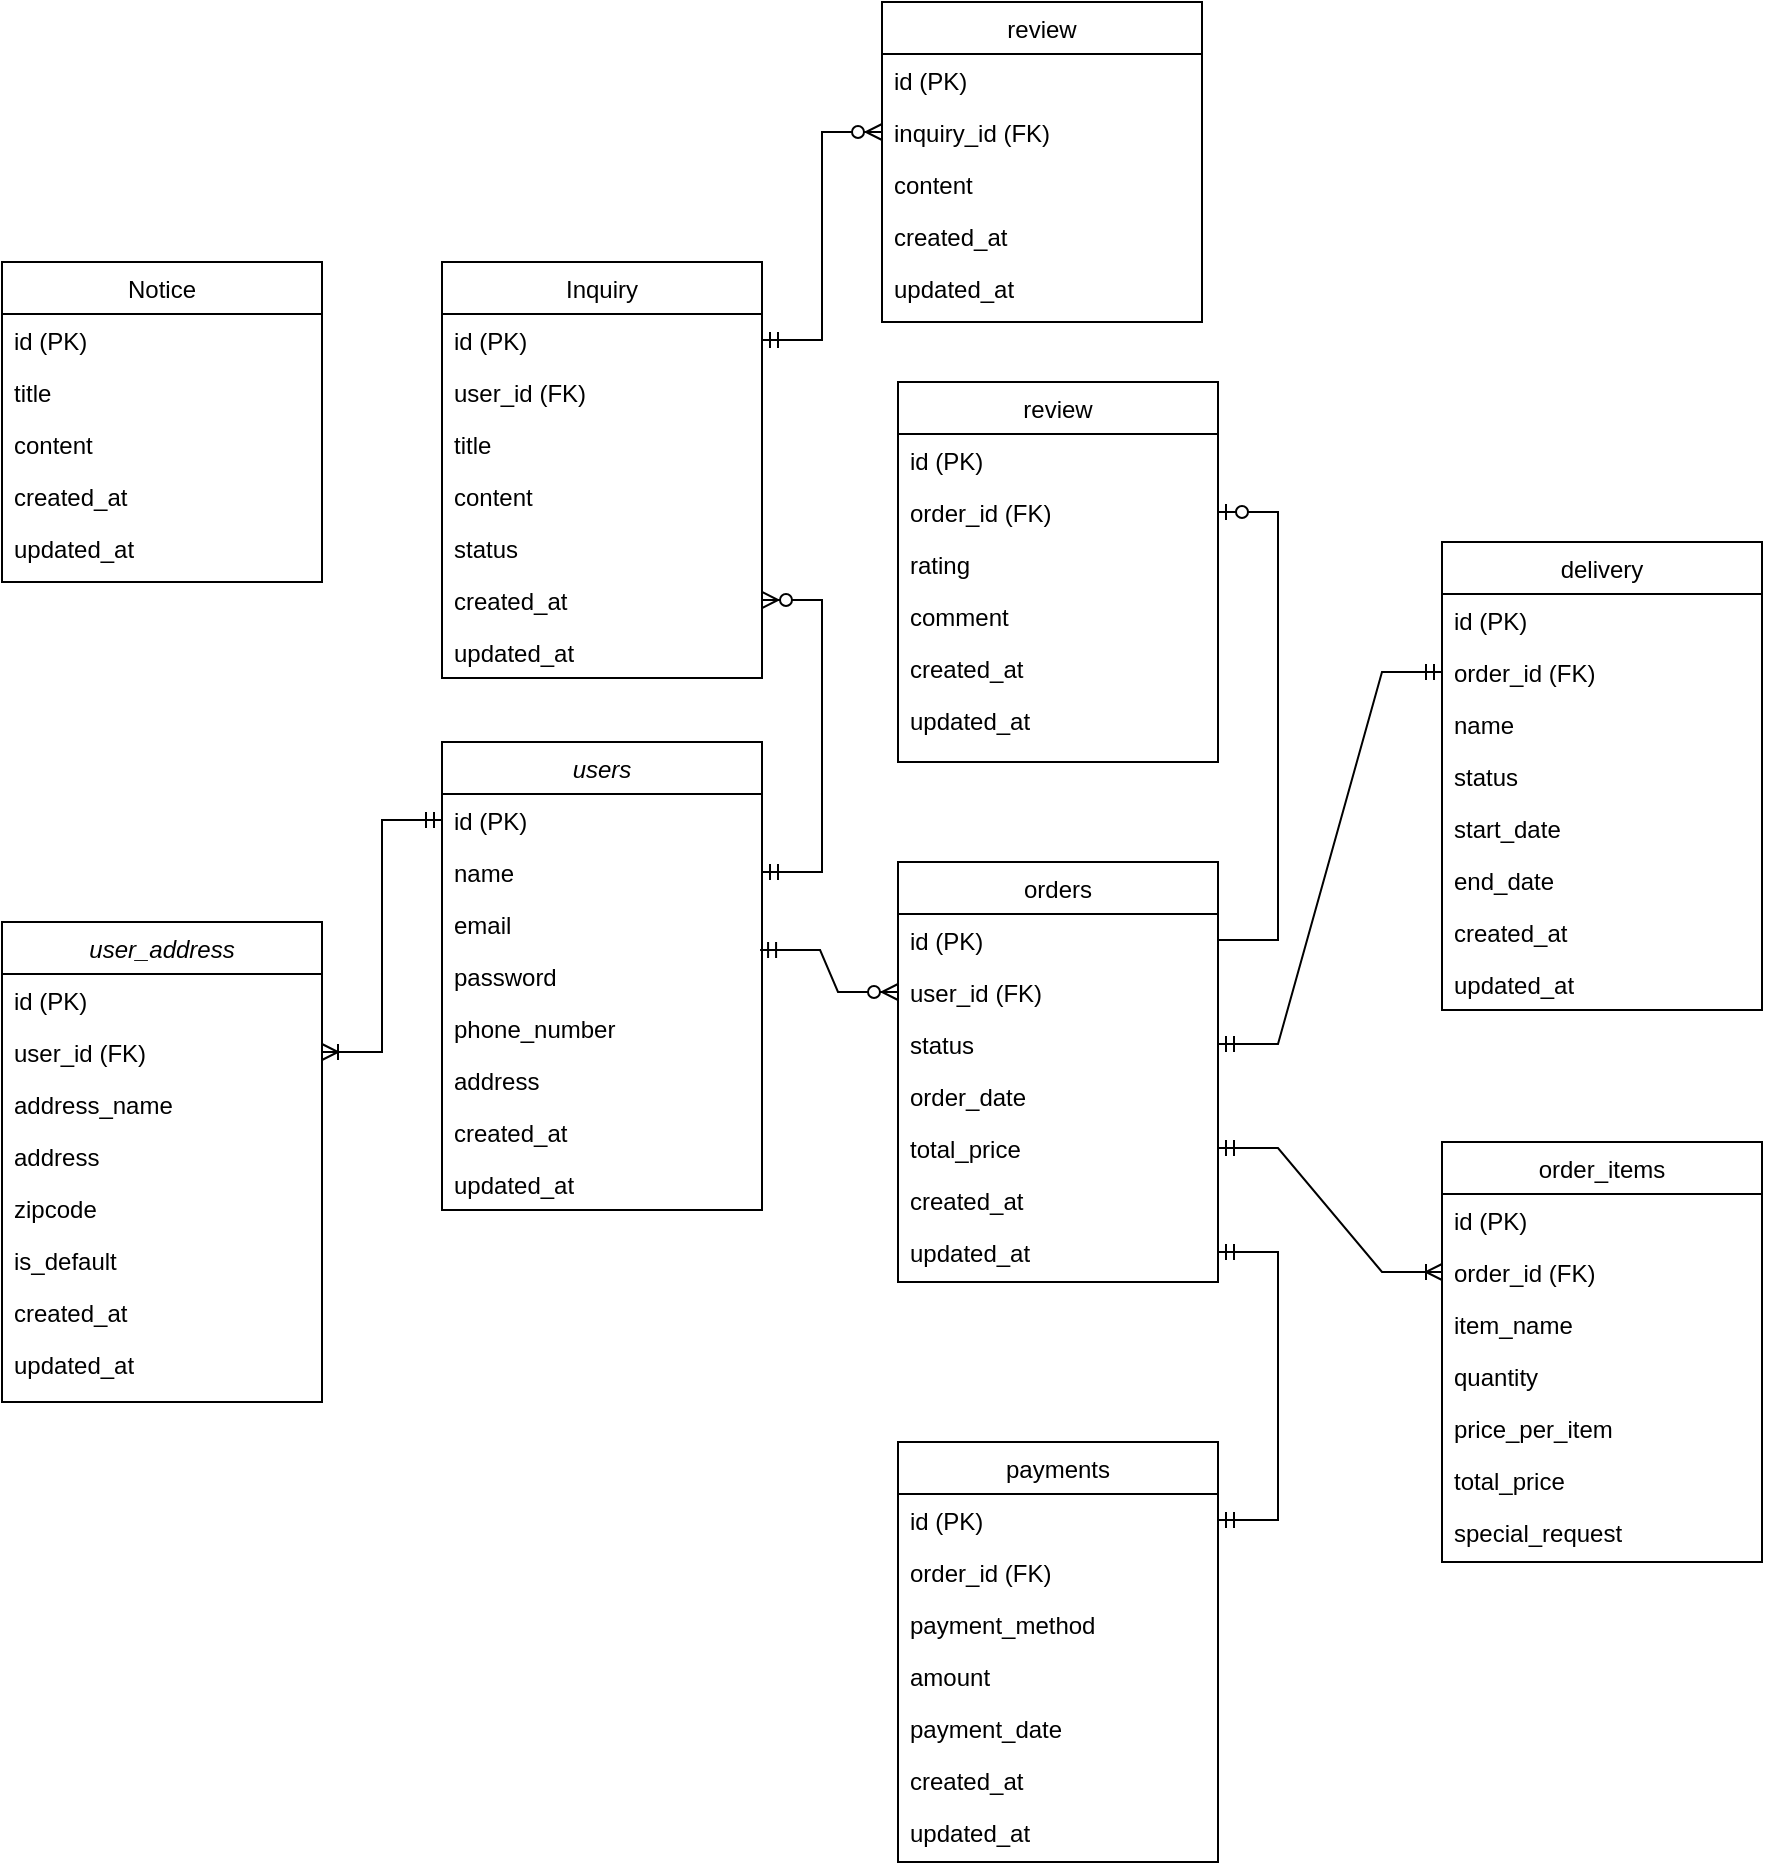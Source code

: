 <mxfile version="26.0.16">
  <diagram id="C5RBs43oDa-KdzZeNtuy" name="Page-1">
    <mxGraphModel dx="958" dy="1780" grid="1" gridSize="10" guides="1" tooltips="1" connect="1" arrows="1" fold="1" page="1" pageScale="1" pageWidth="827" pageHeight="1169" math="0" shadow="0">
      <root>
        <mxCell id="WIyWlLk6GJQsqaUBKTNV-0" />
        <mxCell id="WIyWlLk6GJQsqaUBKTNV-1" parent="WIyWlLk6GJQsqaUBKTNV-0" />
        <mxCell id="zkfFHV4jXpPFQw0GAbJ--0" value="users" style="swimlane;fontStyle=2;align=center;verticalAlign=top;childLayout=stackLayout;horizontal=1;startSize=26;horizontalStack=0;resizeParent=1;resizeLast=0;collapsible=1;marginBottom=0;rounded=0;shadow=0;strokeWidth=1;" parent="WIyWlLk6GJQsqaUBKTNV-1" vertex="1">
          <mxGeometry x="280" y="80" width="160" height="234" as="geometry">
            <mxRectangle x="230" y="140" width="160" height="26" as="alternateBounds" />
          </mxGeometry>
        </mxCell>
        <mxCell id="zkfFHV4jXpPFQw0GAbJ--1" value="id (PK)" style="text;align=left;verticalAlign=top;spacingLeft=4;spacingRight=4;overflow=hidden;rotatable=0;points=[[0,0.5],[1,0.5]];portConstraint=eastwest;" parent="zkfFHV4jXpPFQw0GAbJ--0" vertex="1">
          <mxGeometry y="26" width="160" height="26" as="geometry" />
        </mxCell>
        <mxCell id="wxIWqdq2bsMUi7fHABK6-1" value="name" style="text;align=left;verticalAlign=top;spacingLeft=4;spacingRight=4;overflow=hidden;rotatable=0;points=[[0,0.5],[1,0.5]];portConstraint=eastwest;rounded=0;shadow=0;html=0;" parent="zkfFHV4jXpPFQw0GAbJ--0" vertex="1">
          <mxGeometry y="52" width="160" height="26" as="geometry" />
        </mxCell>
        <mxCell id="zkfFHV4jXpPFQw0GAbJ--2" value="email" style="text;align=left;verticalAlign=top;spacingLeft=4;spacingRight=4;overflow=hidden;rotatable=0;points=[[0,0.5],[1,0.5]];portConstraint=eastwest;rounded=0;shadow=0;html=0;" parent="zkfFHV4jXpPFQw0GAbJ--0" vertex="1">
          <mxGeometry y="78" width="160" height="26" as="geometry" />
        </mxCell>
        <mxCell id="zkfFHV4jXpPFQw0GAbJ--3" value="password" style="text;align=left;verticalAlign=top;spacingLeft=4;spacingRight=4;overflow=hidden;rotatable=0;points=[[0,0.5],[1,0.5]];portConstraint=eastwest;rounded=0;shadow=0;html=0;" parent="zkfFHV4jXpPFQw0GAbJ--0" vertex="1">
          <mxGeometry y="104" width="160" height="26" as="geometry" />
        </mxCell>
        <mxCell id="wxIWqdq2bsMUi7fHABK6-22" value="phone_number" style="text;align=left;verticalAlign=top;spacingLeft=4;spacingRight=4;overflow=hidden;rotatable=0;points=[[0,0.5],[1,0.5]];portConstraint=eastwest;rounded=0;shadow=0;html=0;" parent="zkfFHV4jXpPFQw0GAbJ--0" vertex="1">
          <mxGeometry y="130" width="160" height="26" as="geometry" />
        </mxCell>
        <mxCell id="wxIWqdq2bsMUi7fHABK6-23" value="address" style="text;align=left;verticalAlign=top;spacingLeft=4;spacingRight=4;overflow=hidden;rotatable=0;points=[[0,0.5],[1,0.5]];portConstraint=eastwest;rounded=0;shadow=0;html=0;" parent="zkfFHV4jXpPFQw0GAbJ--0" vertex="1">
          <mxGeometry y="156" width="160" height="26" as="geometry" />
        </mxCell>
        <mxCell id="wxIWqdq2bsMUi7fHABK6-24" value="created_at" style="text;align=left;verticalAlign=top;spacingLeft=4;spacingRight=4;overflow=hidden;rotatable=0;points=[[0,0.5],[1,0.5]];portConstraint=eastwest;rounded=0;shadow=0;html=0;" parent="zkfFHV4jXpPFQw0GAbJ--0" vertex="1">
          <mxGeometry y="182" width="160" height="26" as="geometry" />
        </mxCell>
        <mxCell id="wxIWqdq2bsMUi7fHABK6-25" value="updated_at" style="text;align=left;verticalAlign=top;spacingLeft=4;spacingRight=4;overflow=hidden;rotatable=0;points=[[0,0.5],[1,0.5]];portConstraint=eastwest;rounded=0;shadow=0;html=0;" parent="zkfFHV4jXpPFQw0GAbJ--0" vertex="1">
          <mxGeometry y="208" width="160" height="26" as="geometry" />
        </mxCell>
        <mxCell id="zkfFHV4jXpPFQw0GAbJ--17" value="orders" style="swimlane;fontStyle=0;align=center;verticalAlign=top;childLayout=stackLayout;horizontal=1;startSize=26;horizontalStack=0;resizeParent=1;resizeLast=0;collapsible=1;marginBottom=0;rounded=0;shadow=0;strokeWidth=1;" parent="WIyWlLk6GJQsqaUBKTNV-1" vertex="1">
          <mxGeometry x="508" y="140" width="160" height="210" as="geometry">
            <mxRectangle x="550" y="140" width="160" height="26" as="alternateBounds" />
          </mxGeometry>
        </mxCell>
        <mxCell id="zkfFHV4jXpPFQw0GAbJ--18" value="id (PK)" style="text;align=left;verticalAlign=top;spacingLeft=4;spacingRight=4;overflow=hidden;rotatable=0;points=[[0,0.5],[1,0.5]];portConstraint=eastwest;" parent="zkfFHV4jXpPFQw0GAbJ--17" vertex="1">
          <mxGeometry y="26" width="160" height="26" as="geometry" />
        </mxCell>
        <mxCell id="zkfFHV4jXpPFQw0GAbJ--19" value="user_id (FK)" style="text;align=left;verticalAlign=top;spacingLeft=4;spacingRight=4;overflow=hidden;rotatable=0;points=[[0,0.5],[1,0.5]];portConstraint=eastwest;rounded=0;shadow=0;html=0;" parent="zkfFHV4jXpPFQw0GAbJ--17" vertex="1">
          <mxGeometry y="52" width="160" height="26" as="geometry" />
        </mxCell>
        <mxCell id="zkfFHV4jXpPFQw0GAbJ--20" value="status" style="text;align=left;verticalAlign=top;spacingLeft=4;spacingRight=4;overflow=hidden;rotatable=0;points=[[0,0.5],[1,0.5]];portConstraint=eastwest;rounded=0;shadow=0;html=0;" parent="zkfFHV4jXpPFQw0GAbJ--17" vertex="1">
          <mxGeometry y="78" width="160" height="26" as="geometry" />
        </mxCell>
        <mxCell id="zkfFHV4jXpPFQw0GAbJ--21" value="order_date" style="text;align=left;verticalAlign=top;spacingLeft=4;spacingRight=4;overflow=hidden;rotatable=0;points=[[0,0.5],[1,0.5]];portConstraint=eastwest;rounded=0;shadow=0;html=0;" parent="zkfFHV4jXpPFQw0GAbJ--17" vertex="1">
          <mxGeometry y="104" width="160" height="26" as="geometry" />
        </mxCell>
        <mxCell id="zkfFHV4jXpPFQw0GAbJ--22" value="total_price" style="text;align=left;verticalAlign=top;spacingLeft=4;spacingRight=4;overflow=hidden;rotatable=0;points=[[0,0.5],[1,0.5]];portConstraint=eastwest;rounded=0;shadow=0;html=0;" parent="zkfFHV4jXpPFQw0GAbJ--17" vertex="1">
          <mxGeometry y="130" width="160" height="26" as="geometry" />
        </mxCell>
        <mxCell id="wxIWqdq2bsMUi7fHABK6-19" value="created_at" style="text;align=left;verticalAlign=top;spacingLeft=4;spacingRight=4;overflow=hidden;rotatable=0;points=[[0,0.5],[1,0.5]];portConstraint=eastwest;rounded=0;shadow=0;html=0;" parent="zkfFHV4jXpPFQw0GAbJ--17" vertex="1">
          <mxGeometry y="156" width="160" height="26" as="geometry" />
        </mxCell>
        <mxCell id="wxIWqdq2bsMUi7fHABK6-21" value="updated_at" style="text;align=left;verticalAlign=top;spacingLeft=4;spacingRight=4;overflow=hidden;rotatable=0;points=[[0,0.5],[1,0.5]];portConstraint=eastwest;rounded=0;shadow=0;html=0;" parent="zkfFHV4jXpPFQw0GAbJ--17" vertex="1">
          <mxGeometry y="182" width="160" height="26" as="geometry" />
        </mxCell>
        <mxCell id="wxIWqdq2bsMUi7fHABK6-4" value="" style="edgeStyle=entityRelationEdgeStyle;fontSize=12;html=1;endArrow=ERzeroToMany;startArrow=ERmandOne;rounded=0;entryX=0;entryY=0.5;entryDx=0;entryDy=0;exitX=0.994;exitY=0;exitDx=0;exitDy=0;exitPerimeter=0;" parent="WIyWlLk6GJQsqaUBKTNV-1" source="zkfFHV4jXpPFQw0GAbJ--3" target="zkfFHV4jXpPFQw0GAbJ--19" edge="1">
          <mxGeometry width="100" height="100" relative="1" as="geometry">
            <mxPoint x="390" y="248.99" as="sourcePoint" />
            <mxPoint x="507.04" y="190.002" as="targetPoint" />
          </mxGeometry>
        </mxCell>
        <mxCell id="wxIWqdq2bsMUi7fHABK6-5" value="order_items" style="swimlane;fontStyle=0;align=center;verticalAlign=top;childLayout=stackLayout;horizontal=1;startSize=26;horizontalStack=0;resizeParent=1;resizeLast=0;collapsible=1;marginBottom=0;rounded=0;shadow=0;strokeWidth=1;" parent="WIyWlLk6GJQsqaUBKTNV-1" vertex="1">
          <mxGeometry x="780" y="280" width="160" height="210" as="geometry">
            <mxRectangle x="550" y="140" width="160" height="26" as="alternateBounds" />
          </mxGeometry>
        </mxCell>
        <mxCell id="wxIWqdq2bsMUi7fHABK6-6" value="id (PK)" style="text;align=left;verticalAlign=top;spacingLeft=4;spacingRight=4;overflow=hidden;rotatable=0;points=[[0,0.5],[1,0.5]];portConstraint=eastwest;" parent="wxIWqdq2bsMUi7fHABK6-5" vertex="1">
          <mxGeometry y="26" width="160" height="26" as="geometry" />
        </mxCell>
        <mxCell id="wxIWqdq2bsMUi7fHABK6-7" value="order_id (FK)" style="text;align=left;verticalAlign=top;spacingLeft=4;spacingRight=4;overflow=hidden;rotatable=0;points=[[0,0.5],[1,0.5]];portConstraint=eastwest;rounded=0;shadow=0;html=0;" parent="wxIWqdq2bsMUi7fHABK6-5" vertex="1">
          <mxGeometry y="52" width="160" height="26" as="geometry" />
        </mxCell>
        <mxCell id="wxIWqdq2bsMUi7fHABK6-8" value="item_name" style="text;align=left;verticalAlign=top;spacingLeft=4;spacingRight=4;overflow=hidden;rotatable=0;points=[[0,0.5],[1,0.5]];portConstraint=eastwest;rounded=0;shadow=0;html=0;" parent="wxIWqdq2bsMUi7fHABK6-5" vertex="1">
          <mxGeometry y="78" width="160" height="26" as="geometry" />
        </mxCell>
        <mxCell id="wxIWqdq2bsMUi7fHABK6-9" value="quantity" style="text;align=left;verticalAlign=top;spacingLeft=4;spacingRight=4;overflow=hidden;rotatable=0;points=[[0,0.5],[1,0.5]];portConstraint=eastwest;rounded=0;shadow=0;html=0;" parent="wxIWqdq2bsMUi7fHABK6-5" vertex="1">
          <mxGeometry y="104" width="160" height="26" as="geometry" />
        </mxCell>
        <mxCell id="wxIWqdq2bsMUi7fHABK6-10" value="price_per_item" style="text;align=left;verticalAlign=top;spacingLeft=4;spacingRight=4;overflow=hidden;rotatable=0;points=[[0,0.5],[1,0.5]];portConstraint=eastwest;rounded=0;shadow=0;html=0;" parent="wxIWqdq2bsMUi7fHABK6-5" vertex="1">
          <mxGeometry y="130" width="160" height="26" as="geometry" />
        </mxCell>
        <mxCell id="wxIWqdq2bsMUi7fHABK6-26" value="total_price" style="text;align=left;verticalAlign=top;spacingLeft=4;spacingRight=4;overflow=hidden;rotatable=0;points=[[0,0.5],[1,0.5]];portConstraint=eastwest;rounded=0;shadow=0;html=0;" parent="wxIWqdq2bsMUi7fHABK6-5" vertex="1">
          <mxGeometry y="156" width="160" height="26" as="geometry" />
        </mxCell>
        <mxCell id="wxIWqdq2bsMUi7fHABK6-27" value="special_request" style="text;align=left;verticalAlign=top;spacingLeft=4;spacingRight=4;overflow=hidden;rotatable=0;points=[[0,0.5],[1,0.5]];portConstraint=eastwest;rounded=0;shadow=0;html=0;" parent="wxIWqdq2bsMUi7fHABK6-5" vertex="1">
          <mxGeometry y="182" width="160" height="26" as="geometry" />
        </mxCell>
        <mxCell id="wxIWqdq2bsMUi7fHABK6-11" value="payments" style="swimlane;fontStyle=0;align=center;verticalAlign=top;childLayout=stackLayout;horizontal=1;startSize=26;horizontalStack=0;resizeParent=1;resizeLast=0;collapsible=1;marginBottom=0;rounded=0;shadow=0;strokeWidth=1;" parent="WIyWlLk6GJQsqaUBKTNV-1" vertex="1">
          <mxGeometry x="508" y="430" width="160" height="210" as="geometry">
            <mxRectangle x="550" y="140" width="160" height="26" as="alternateBounds" />
          </mxGeometry>
        </mxCell>
        <mxCell id="wxIWqdq2bsMUi7fHABK6-12" value="id (PK)" style="text;align=left;verticalAlign=top;spacingLeft=4;spacingRight=4;overflow=hidden;rotatable=0;points=[[0,0.5],[1,0.5]];portConstraint=eastwest;" parent="wxIWqdq2bsMUi7fHABK6-11" vertex="1">
          <mxGeometry y="26" width="160" height="26" as="geometry" />
        </mxCell>
        <mxCell id="wxIWqdq2bsMUi7fHABK6-13" value="order_id (FK)" style="text;align=left;verticalAlign=top;spacingLeft=4;spacingRight=4;overflow=hidden;rotatable=0;points=[[0,0.5],[1,0.5]];portConstraint=eastwest;rounded=0;shadow=0;html=0;" parent="wxIWqdq2bsMUi7fHABK6-11" vertex="1">
          <mxGeometry y="52" width="160" height="26" as="geometry" />
        </mxCell>
        <mxCell id="wxIWqdq2bsMUi7fHABK6-14" value="payment_method" style="text;align=left;verticalAlign=top;spacingLeft=4;spacingRight=4;overflow=hidden;rotatable=0;points=[[0,0.5],[1,0.5]];portConstraint=eastwest;rounded=0;shadow=0;html=0;" parent="wxIWqdq2bsMUi7fHABK6-11" vertex="1">
          <mxGeometry y="78" width="160" height="26" as="geometry" />
        </mxCell>
        <mxCell id="wxIWqdq2bsMUi7fHABK6-15" value="amount" style="text;align=left;verticalAlign=top;spacingLeft=4;spacingRight=4;overflow=hidden;rotatable=0;points=[[0,0.5],[1,0.5]];portConstraint=eastwest;rounded=0;shadow=0;html=0;" parent="wxIWqdq2bsMUi7fHABK6-11" vertex="1">
          <mxGeometry y="104" width="160" height="26" as="geometry" />
        </mxCell>
        <mxCell id="wxIWqdq2bsMUi7fHABK6-17" value="payment_date" style="text;align=left;verticalAlign=top;spacingLeft=4;spacingRight=4;overflow=hidden;rotatable=0;points=[[0,0.5],[1,0.5]];portConstraint=eastwest;rounded=0;shadow=0;html=0;" parent="wxIWqdq2bsMUi7fHABK6-11" vertex="1">
          <mxGeometry y="130" width="160" height="26" as="geometry" />
        </mxCell>
        <mxCell id="Pq4nzl9IkNUIzAuabDzh-26" value="created_at" style="text;align=left;verticalAlign=top;spacingLeft=4;spacingRight=4;overflow=hidden;rotatable=0;points=[[0,0.5],[1,0.5]];portConstraint=eastwest;rounded=0;shadow=0;html=0;" parent="wxIWqdq2bsMUi7fHABK6-11" vertex="1">
          <mxGeometry y="156" width="160" height="26" as="geometry" />
        </mxCell>
        <mxCell id="Pq4nzl9IkNUIzAuabDzh-27" value="updated_at" style="text;align=left;verticalAlign=top;spacingLeft=4;spacingRight=4;overflow=hidden;rotatable=0;points=[[0,0.5],[1,0.5]];portConstraint=eastwest;rounded=0;shadow=0;html=0;" parent="wxIWqdq2bsMUi7fHABK6-11" vertex="1">
          <mxGeometry y="182" width="160" height="26" as="geometry" />
        </mxCell>
        <mxCell id="wxIWqdq2bsMUi7fHABK6-31" value="user_address" style="swimlane;fontStyle=2;align=center;verticalAlign=top;childLayout=stackLayout;horizontal=1;startSize=26;horizontalStack=0;resizeParent=1;resizeLast=0;collapsible=1;marginBottom=0;rounded=0;shadow=0;strokeWidth=1;" parent="WIyWlLk6GJQsqaUBKTNV-1" vertex="1">
          <mxGeometry x="60" y="170" width="160" height="240" as="geometry">
            <mxRectangle x="230" y="140" width="160" height="26" as="alternateBounds" />
          </mxGeometry>
        </mxCell>
        <mxCell id="wxIWqdq2bsMUi7fHABK6-32" value="id (PK)" style="text;align=left;verticalAlign=top;spacingLeft=4;spacingRight=4;overflow=hidden;rotatable=0;points=[[0,0.5],[1,0.5]];portConstraint=eastwest;" parent="wxIWqdq2bsMUi7fHABK6-31" vertex="1">
          <mxGeometry y="26" width="160" height="26" as="geometry" />
        </mxCell>
        <mxCell id="wxIWqdq2bsMUi7fHABK6-33" value="user_id (FK)" style="text;align=left;verticalAlign=top;spacingLeft=4;spacingRight=4;overflow=hidden;rotatable=0;points=[[0,0.5],[1,0.5]];portConstraint=eastwest;rounded=0;shadow=0;html=0;" parent="wxIWqdq2bsMUi7fHABK6-31" vertex="1">
          <mxGeometry y="52" width="160" height="26" as="geometry" />
        </mxCell>
        <mxCell id="wxIWqdq2bsMUi7fHABK6-34" value="address_name" style="text;align=left;verticalAlign=top;spacingLeft=4;spacingRight=4;overflow=hidden;rotatable=0;points=[[0,0.5],[1,0.5]];portConstraint=eastwest;rounded=0;shadow=0;html=0;" parent="wxIWqdq2bsMUi7fHABK6-31" vertex="1">
          <mxGeometry y="78" width="160" height="26" as="geometry" />
        </mxCell>
        <mxCell id="wxIWqdq2bsMUi7fHABK6-35" value="address" style="text;align=left;verticalAlign=top;spacingLeft=4;spacingRight=4;overflow=hidden;rotatable=0;points=[[0,0.5],[1,0.5]];portConstraint=eastwest;rounded=0;shadow=0;html=0;" parent="wxIWqdq2bsMUi7fHABK6-31" vertex="1">
          <mxGeometry y="104" width="160" height="26" as="geometry" />
        </mxCell>
        <mxCell id="Pq4nzl9IkNUIzAuabDzh-20" value="zipcode" style="text;align=left;verticalAlign=top;spacingLeft=4;spacingRight=4;overflow=hidden;rotatable=0;points=[[0,0.5],[1,0.5]];portConstraint=eastwest;rounded=0;shadow=0;html=0;" parent="wxIWqdq2bsMUi7fHABK6-31" vertex="1">
          <mxGeometry y="130" width="160" height="26" as="geometry" />
        </mxCell>
        <mxCell id="Pq4nzl9IkNUIzAuabDzh-21" value="is_default" style="text;align=left;verticalAlign=top;spacingLeft=4;spacingRight=4;overflow=hidden;rotatable=0;points=[[0,0.5],[1,0.5]];portConstraint=eastwest;rounded=0;shadow=0;html=0;" parent="wxIWqdq2bsMUi7fHABK6-31" vertex="1">
          <mxGeometry y="156" width="160" height="26" as="geometry" />
        </mxCell>
        <mxCell id="Pq4nzl9IkNUIzAuabDzh-22" value="created_at" style="text;align=left;verticalAlign=top;spacingLeft=4;spacingRight=4;overflow=hidden;rotatable=0;points=[[0,0.5],[1,0.5]];portConstraint=eastwest;rounded=0;shadow=0;html=0;" parent="wxIWqdq2bsMUi7fHABK6-31" vertex="1">
          <mxGeometry y="182" width="160" height="26" as="geometry" />
        </mxCell>
        <mxCell id="Pq4nzl9IkNUIzAuabDzh-23" value="updated_at" style="text;align=left;verticalAlign=top;spacingLeft=4;spacingRight=4;overflow=hidden;rotatable=0;points=[[0,0.5],[1,0.5]];portConstraint=eastwest;rounded=0;shadow=0;html=0;" parent="wxIWqdq2bsMUi7fHABK6-31" vertex="1">
          <mxGeometry y="208" width="160" height="26" as="geometry" />
        </mxCell>
        <mxCell id="wxIWqdq2bsMUi7fHABK6-40" value="" style="edgeStyle=entityRelationEdgeStyle;fontSize=12;html=1;endArrow=ERoneToMany;startArrow=ERmandOne;rounded=0;entryX=1;entryY=0.5;entryDx=0;entryDy=0;exitX=0;exitY=0.5;exitDx=0;exitDy=0;" parent="WIyWlLk6GJQsqaUBKTNV-1" source="zkfFHV4jXpPFQw0GAbJ--1" target="wxIWqdq2bsMUi7fHABK6-33" edge="1">
          <mxGeometry width="100" height="100" relative="1" as="geometry">
            <mxPoint x="100" y="400" as="sourcePoint" />
            <mxPoint x="200" y="300" as="targetPoint" />
          </mxGeometry>
        </mxCell>
        <mxCell id="Pq4nzl9IkNUIzAuabDzh-2" value="" style="edgeStyle=entityRelationEdgeStyle;fontSize=12;html=1;endArrow=ERoneToMany;startArrow=ERmandOne;rounded=0;exitX=1;exitY=0.5;exitDx=0;exitDy=0;entryX=0;entryY=0.5;entryDx=0;entryDy=0;" parent="WIyWlLk6GJQsqaUBKTNV-1" source="zkfFHV4jXpPFQw0GAbJ--22" target="wxIWqdq2bsMUi7fHABK6-7" edge="1">
          <mxGeometry width="100" height="100" relative="1" as="geometry">
            <mxPoint x="430" y="370" as="sourcePoint" />
            <mxPoint x="530" y="270" as="targetPoint" />
            <Array as="points">
              <mxPoint x="430" y="320" />
              <mxPoint x="510" y="380" />
            </Array>
          </mxGeometry>
        </mxCell>
        <mxCell id="Pq4nzl9IkNUIzAuabDzh-3" value="delivery" style="swimlane;fontStyle=0;align=center;verticalAlign=top;childLayout=stackLayout;horizontal=1;startSize=26;horizontalStack=0;resizeParent=1;resizeLast=0;collapsible=1;marginBottom=0;rounded=0;shadow=0;strokeWidth=1;" parent="WIyWlLk6GJQsqaUBKTNV-1" vertex="1">
          <mxGeometry x="780" y="-20" width="160" height="234" as="geometry">
            <mxRectangle x="550" y="140" width="160" height="26" as="alternateBounds" />
          </mxGeometry>
        </mxCell>
        <mxCell id="Pq4nzl9IkNUIzAuabDzh-4" value="id (PK)" style="text;align=left;verticalAlign=top;spacingLeft=4;spacingRight=4;overflow=hidden;rotatable=0;points=[[0,0.5],[1,0.5]];portConstraint=eastwest;" parent="Pq4nzl9IkNUIzAuabDzh-3" vertex="1">
          <mxGeometry y="26" width="160" height="26" as="geometry" />
        </mxCell>
        <mxCell id="Pq4nzl9IkNUIzAuabDzh-5" value="order_id (FK)" style="text;align=left;verticalAlign=top;spacingLeft=4;spacingRight=4;overflow=hidden;rotatable=0;points=[[0,0.5],[1,0.5]];portConstraint=eastwest;rounded=0;shadow=0;html=0;" parent="Pq4nzl9IkNUIzAuabDzh-3" vertex="1">
          <mxGeometry y="52" width="160" height="26" as="geometry" />
        </mxCell>
        <mxCell id="Pq4nzl9IkNUIzAuabDzh-6" value="name" style="text;align=left;verticalAlign=top;spacingLeft=4;spacingRight=4;overflow=hidden;rotatable=0;points=[[0,0.5],[1,0.5]];portConstraint=eastwest;rounded=0;shadow=0;html=0;" parent="Pq4nzl9IkNUIzAuabDzh-3" vertex="1">
          <mxGeometry y="78" width="160" height="26" as="geometry" />
        </mxCell>
        <mxCell id="Pq4nzl9IkNUIzAuabDzh-28" value="status" style="text;align=left;verticalAlign=top;spacingLeft=4;spacingRight=4;overflow=hidden;rotatable=0;points=[[0,0.5],[1,0.5]];portConstraint=eastwest;rounded=0;shadow=0;html=0;" parent="Pq4nzl9IkNUIzAuabDzh-3" vertex="1">
          <mxGeometry y="104" width="160" height="26" as="geometry" />
        </mxCell>
        <mxCell id="Pq4nzl9IkNUIzAuabDzh-29" value="start_date" style="text;align=left;verticalAlign=top;spacingLeft=4;spacingRight=4;overflow=hidden;rotatable=0;points=[[0,0.5],[1,0.5]];portConstraint=eastwest;rounded=0;shadow=0;html=0;" parent="Pq4nzl9IkNUIzAuabDzh-3" vertex="1">
          <mxGeometry y="130" width="160" height="26" as="geometry" />
        </mxCell>
        <mxCell id="Pq4nzl9IkNUIzAuabDzh-30" value="end_date" style="text;align=left;verticalAlign=top;spacingLeft=4;spacingRight=4;overflow=hidden;rotatable=0;points=[[0,0.5],[1,0.5]];portConstraint=eastwest;rounded=0;shadow=0;html=0;" parent="Pq4nzl9IkNUIzAuabDzh-3" vertex="1">
          <mxGeometry y="156" width="160" height="26" as="geometry" />
        </mxCell>
        <mxCell id="Pq4nzl9IkNUIzAuabDzh-10" value="created_at" style="text;align=left;verticalAlign=top;spacingLeft=4;spacingRight=4;overflow=hidden;rotatable=0;points=[[0,0.5],[1,0.5]];portConstraint=eastwest;rounded=0;shadow=0;html=0;" parent="Pq4nzl9IkNUIzAuabDzh-3" vertex="1">
          <mxGeometry y="182" width="160" height="26" as="geometry" />
        </mxCell>
        <mxCell id="Pq4nzl9IkNUIzAuabDzh-11" value="updated_at" style="text;align=left;verticalAlign=top;spacingLeft=4;spacingRight=4;overflow=hidden;rotatable=0;points=[[0,0.5],[1,0.5]];portConstraint=eastwest;rounded=0;shadow=0;html=0;" parent="Pq4nzl9IkNUIzAuabDzh-3" vertex="1">
          <mxGeometry y="208" width="160" height="26" as="geometry" />
        </mxCell>
        <mxCell id="Pq4nzl9IkNUIzAuabDzh-25" value="" style="edgeStyle=entityRelationEdgeStyle;fontSize=12;html=1;endArrow=ERmandOne;startArrow=ERmandOne;rounded=0;entryX=1;entryY=0.5;entryDx=0;entryDy=0;exitX=1;exitY=0.5;exitDx=0;exitDy=0;" parent="WIyWlLk6GJQsqaUBKTNV-1" source="wxIWqdq2bsMUi7fHABK6-12" target="wxIWqdq2bsMUi7fHABK6-21" edge="1">
          <mxGeometry width="100" height="100" relative="1" as="geometry">
            <mxPoint x="420" y="370" as="sourcePoint" />
            <mxPoint x="520" y="270" as="targetPoint" />
            <Array as="points">
              <mxPoint x="430" y="380" />
              <mxPoint x="630" y="390" />
            </Array>
          </mxGeometry>
        </mxCell>
        <mxCell id="Pq4nzl9IkNUIzAuabDzh-31" value="" style="edgeStyle=entityRelationEdgeStyle;fontSize=12;html=1;endArrow=ERmandOne;startArrow=ERmandOne;rounded=0;entryX=1;entryY=0.5;entryDx=0;entryDy=0;exitX=0;exitY=0.5;exitDx=0;exitDy=0;" parent="WIyWlLk6GJQsqaUBKTNV-1" source="Pq4nzl9IkNUIzAuabDzh-5" target="zkfFHV4jXpPFQw0GAbJ--20" edge="1">
          <mxGeometry width="100" height="100" relative="1" as="geometry">
            <mxPoint x="678" y="479" as="sourcePoint" />
            <mxPoint x="678" y="325" as="targetPoint" />
            <Array as="points">
              <mxPoint x="440" y="390" />
              <mxPoint x="640" y="400" />
            </Array>
          </mxGeometry>
        </mxCell>
        <mxCell id="ihcBXNgbQz4c2RnjwLAN-0" value="review" style="swimlane;fontStyle=0;align=center;verticalAlign=top;childLayout=stackLayout;horizontal=1;startSize=26;horizontalStack=0;resizeParent=1;resizeLast=0;collapsible=1;marginBottom=0;rounded=0;shadow=0;strokeWidth=1;" vertex="1" parent="WIyWlLk6GJQsqaUBKTNV-1">
          <mxGeometry x="508" y="-100" width="160" height="190" as="geometry">
            <mxRectangle x="550" y="140" width="160" height="26" as="alternateBounds" />
          </mxGeometry>
        </mxCell>
        <mxCell id="ihcBXNgbQz4c2RnjwLAN-1" value="id (PK)" style="text;align=left;verticalAlign=top;spacingLeft=4;spacingRight=4;overflow=hidden;rotatable=0;points=[[0,0.5],[1,0.5]];portConstraint=eastwest;" vertex="1" parent="ihcBXNgbQz4c2RnjwLAN-0">
          <mxGeometry y="26" width="160" height="26" as="geometry" />
        </mxCell>
        <mxCell id="ihcBXNgbQz4c2RnjwLAN-2" value="order_id (FK)" style="text;align=left;verticalAlign=top;spacingLeft=4;spacingRight=4;overflow=hidden;rotatable=0;points=[[0,0.5],[1,0.5]];portConstraint=eastwest;rounded=0;shadow=0;html=0;" vertex="1" parent="ihcBXNgbQz4c2RnjwLAN-0">
          <mxGeometry y="52" width="160" height="26" as="geometry" />
        </mxCell>
        <mxCell id="ihcBXNgbQz4c2RnjwLAN-3" value="rating" style="text;align=left;verticalAlign=top;spacingLeft=4;spacingRight=4;overflow=hidden;rotatable=0;points=[[0,0.5],[1,0.5]];portConstraint=eastwest;rounded=0;shadow=0;html=0;" vertex="1" parent="ihcBXNgbQz4c2RnjwLAN-0">
          <mxGeometry y="78" width="160" height="26" as="geometry" />
        </mxCell>
        <mxCell id="ihcBXNgbQz4c2RnjwLAN-4" value="comment" style="text;align=left;verticalAlign=top;spacingLeft=4;spacingRight=4;overflow=hidden;rotatable=0;points=[[0,0.5],[1,0.5]];portConstraint=eastwest;rounded=0;shadow=0;html=0;" vertex="1" parent="ihcBXNgbQz4c2RnjwLAN-0">
          <mxGeometry y="104" width="160" height="26" as="geometry" />
        </mxCell>
        <mxCell id="ihcBXNgbQz4c2RnjwLAN-6" value="created_at" style="text;align=left;verticalAlign=top;spacingLeft=4;spacingRight=4;overflow=hidden;rotatable=0;points=[[0,0.5],[1,0.5]];portConstraint=eastwest;rounded=0;shadow=0;html=0;" vertex="1" parent="ihcBXNgbQz4c2RnjwLAN-0">
          <mxGeometry y="130" width="160" height="26" as="geometry" />
        </mxCell>
        <mxCell id="ihcBXNgbQz4c2RnjwLAN-7" value="updated_at" style="text;align=left;verticalAlign=top;spacingLeft=4;spacingRight=4;overflow=hidden;rotatable=0;points=[[0,0.5],[1,0.5]];portConstraint=eastwest;rounded=0;shadow=0;html=0;" vertex="1" parent="ihcBXNgbQz4c2RnjwLAN-0">
          <mxGeometry y="156" width="160" height="26" as="geometry" />
        </mxCell>
        <mxCell id="ihcBXNgbQz4c2RnjwLAN-8" value="" style="edgeStyle=entityRelationEdgeStyle;fontSize=12;html=1;endArrow=ERzeroToOne;endFill=1;rounded=0;exitX=1;exitY=0.5;exitDx=0;exitDy=0;" edge="1" parent="WIyWlLk6GJQsqaUBKTNV-1" source="zkfFHV4jXpPFQw0GAbJ--18" target="ihcBXNgbQz4c2RnjwLAN-2">
          <mxGeometry width="100" height="100" relative="1" as="geometry">
            <mxPoint x="440" y="140" as="sourcePoint" />
            <mxPoint x="540" y="40" as="targetPoint" />
            <Array as="points">
              <mxPoint x="430" y="30" />
              <mxPoint x="450" y="-100" />
            </Array>
          </mxGeometry>
        </mxCell>
        <mxCell id="ihcBXNgbQz4c2RnjwLAN-9" value="Inquiry" style="swimlane;fontStyle=0;align=center;verticalAlign=top;childLayout=stackLayout;horizontal=1;startSize=26;horizontalStack=0;resizeParent=1;resizeLast=0;collapsible=1;marginBottom=0;rounded=0;shadow=0;strokeWidth=1;" vertex="1" parent="WIyWlLk6GJQsqaUBKTNV-1">
          <mxGeometry x="280" y="-160" width="160" height="208" as="geometry">
            <mxRectangle x="550" y="140" width="160" height="26" as="alternateBounds" />
          </mxGeometry>
        </mxCell>
        <mxCell id="ihcBXNgbQz4c2RnjwLAN-10" value="id (PK)" style="text;align=left;verticalAlign=top;spacingLeft=4;spacingRight=4;overflow=hidden;rotatable=0;points=[[0,0.5],[1,0.5]];portConstraint=eastwest;" vertex="1" parent="ihcBXNgbQz4c2RnjwLAN-9">
          <mxGeometry y="26" width="160" height="26" as="geometry" />
        </mxCell>
        <mxCell id="ihcBXNgbQz4c2RnjwLAN-11" value="user_id (FK)" style="text;align=left;verticalAlign=top;spacingLeft=4;spacingRight=4;overflow=hidden;rotatable=0;points=[[0,0.5],[1,0.5]];portConstraint=eastwest;rounded=0;shadow=0;html=0;" vertex="1" parent="ihcBXNgbQz4c2RnjwLAN-9">
          <mxGeometry y="52" width="160" height="26" as="geometry" />
        </mxCell>
        <mxCell id="ihcBXNgbQz4c2RnjwLAN-12" value="title" style="text;align=left;verticalAlign=top;spacingLeft=4;spacingRight=4;overflow=hidden;rotatable=0;points=[[0,0.5],[1,0.5]];portConstraint=eastwest;rounded=0;shadow=0;html=0;" vertex="1" parent="ihcBXNgbQz4c2RnjwLAN-9">
          <mxGeometry y="78" width="160" height="26" as="geometry" />
        </mxCell>
        <mxCell id="ihcBXNgbQz4c2RnjwLAN-13" value="content" style="text;align=left;verticalAlign=top;spacingLeft=4;spacingRight=4;overflow=hidden;rotatable=0;points=[[0,0.5],[1,0.5]];portConstraint=eastwest;rounded=0;shadow=0;html=0;" vertex="1" parent="ihcBXNgbQz4c2RnjwLAN-9">
          <mxGeometry y="104" width="160" height="26" as="geometry" />
        </mxCell>
        <mxCell id="ihcBXNgbQz4c2RnjwLAN-17" value="status" style="text;align=left;verticalAlign=top;spacingLeft=4;spacingRight=4;overflow=hidden;rotatable=0;points=[[0,0.5],[1,0.5]];portConstraint=eastwest;rounded=0;shadow=0;html=0;" vertex="1" parent="ihcBXNgbQz4c2RnjwLAN-9">
          <mxGeometry y="130" width="160" height="26" as="geometry" />
        </mxCell>
        <mxCell id="ihcBXNgbQz4c2RnjwLAN-14" value="created_at" style="text;align=left;verticalAlign=top;spacingLeft=4;spacingRight=4;overflow=hidden;rotatable=0;points=[[0,0.5],[1,0.5]];portConstraint=eastwest;rounded=0;shadow=0;html=0;" vertex="1" parent="ihcBXNgbQz4c2RnjwLAN-9">
          <mxGeometry y="156" width="160" height="26" as="geometry" />
        </mxCell>
        <mxCell id="ihcBXNgbQz4c2RnjwLAN-15" value="updated_at" style="text;align=left;verticalAlign=top;spacingLeft=4;spacingRight=4;overflow=hidden;rotatable=0;points=[[0,0.5],[1,0.5]];portConstraint=eastwest;rounded=0;shadow=0;html=0;" vertex="1" parent="ihcBXNgbQz4c2RnjwLAN-9">
          <mxGeometry y="182" width="160" height="26" as="geometry" />
        </mxCell>
        <mxCell id="ihcBXNgbQz4c2RnjwLAN-18" value="" style="edgeStyle=entityRelationEdgeStyle;fontSize=12;html=1;endArrow=ERzeroToMany;startArrow=ERmandOne;rounded=0;entryX=1;entryY=0.5;entryDx=0;entryDy=0;exitX=1;exitY=0.5;exitDx=0;exitDy=0;" edge="1" parent="WIyWlLk6GJQsqaUBKTNV-1" source="wxIWqdq2bsMUi7fHABK6-1" target="ihcBXNgbQz4c2RnjwLAN-14">
          <mxGeometry width="100" height="100" relative="1" as="geometry">
            <mxPoint x="450" y="129" as="sourcePoint" />
            <mxPoint x="518" y="195" as="targetPoint" />
          </mxGeometry>
        </mxCell>
        <mxCell id="ihcBXNgbQz4c2RnjwLAN-19" value="Notice" style="swimlane;fontStyle=0;align=center;verticalAlign=top;childLayout=stackLayout;horizontal=1;startSize=26;horizontalStack=0;resizeParent=1;resizeLast=0;collapsible=1;marginBottom=0;rounded=0;shadow=0;strokeWidth=1;" vertex="1" parent="WIyWlLk6GJQsqaUBKTNV-1">
          <mxGeometry x="60" y="-160" width="160" height="160" as="geometry">
            <mxRectangle x="550" y="140" width="160" height="26" as="alternateBounds" />
          </mxGeometry>
        </mxCell>
        <mxCell id="ihcBXNgbQz4c2RnjwLAN-20" value="id (PK)" style="text;align=left;verticalAlign=top;spacingLeft=4;spacingRight=4;overflow=hidden;rotatable=0;points=[[0,0.5],[1,0.5]];portConstraint=eastwest;" vertex="1" parent="ihcBXNgbQz4c2RnjwLAN-19">
          <mxGeometry y="26" width="160" height="26" as="geometry" />
        </mxCell>
        <mxCell id="ihcBXNgbQz4c2RnjwLAN-22" value="title" style="text;align=left;verticalAlign=top;spacingLeft=4;spacingRight=4;overflow=hidden;rotatable=0;points=[[0,0.5],[1,0.5]];portConstraint=eastwest;rounded=0;shadow=0;html=0;" vertex="1" parent="ihcBXNgbQz4c2RnjwLAN-19">
          <mxGeometry y="52" width="160" height="26" as="geometry" />
        </mxCell>
        <mxCell id="ihcBXNgbQz4c2RnjwLAN-23" value="content" style="text;align=left;verticalAlign=top;spacingLeft=4;spacingRight=4;overflow=hidden;rotatable=0;points=[[0,0.5],[1,0.5]];portConstraint=eastwest;rounded=0;shadow=0;html=0;" vertex="1" parent="ihcBXNgbQz4c2RnjwLAN-19">
          <mxGeometry y="78" width="160" height="26" as="geometry" />
        </mxCell>
        <mxCell id="ihcBXNgbQz4c2RnjwLAN-25" value="created_at" style="text;align=left;verticalAlign=top;spacingLeft=4;spacingRight=4;overflow=hidden;rotatable=0;points=[[0,0.5],[1,0.5]];portConstraint=eastwest;rounded=0;shadow=0;html=0;" vertex="1" parent="ihcBXNgbQz4c2RnjwLAN-19">
          <mxGeometry y="104" width="160" height="26" as="geometry" />
        </mxCell>
        <mxCell id="ihcBXNgbQz4c2RnjwLAN-26" value="updated_at" style="text;align=left;verticalAlign=top;spacingLeft=4;spacingRight=4;overflow=hidden;rotatable=0;points=[[0,0.5],[1,0.5]];portConstraint=eastwest;rounded=0;shadow=0;html=0;" vertex="1" parent="ihcBXNgbQz4c2RnjwLAN-19">
          <mxGeometry y="130" width="160" height="26" as="geometry" />
        </mxCell>
        <mxCell id="ihcBXNgbQz4c2RnjwLAN-28" value="" style="edgeStyle=entityRelationEdgeStyle;fontSize=12;html=1;endArrow=ERzeroToMany;startArrow=ERmandOne;rounded=0;exitX=1;exitY=0.5;exitDx=0;exitDy=0;entryX=0;entryY=0.5;entryDx=0;entryDy=0;" edge="1" parent="WIyWlLk6GJQsqaUBKTNV-1" source="ihcBXNgbQz4c2RnjwLAN-10" target="ihcBXNgbQz4c2RnjwLAN-31">
          <mxGeometry width="100" height="100" relative="1" as="geometry">
            <mxPoint x="450" y="155" as="sourcePoint" />
            <mxPoint x="480" y="-280" as="targetPoint" />
          </mxGeometry>
        </mxCell>
        <mxCell id="ihcBXNgbQz4c2RnjwLAN-29" value="review" style="swimlane;fontStyle=0;align=center;verticalAlign=top;childLayout=stackLayout;horizontal=1;startSize=26;horizontalStack=0;resizeParent=1;resizeLast=0;collapsible=1;marginBottom=0;rounded=0;shadow=0;strokeWidth=1;" vertex="1" parent="WIyWlLk6GJQsqaUBKTNV-1">
          <mxGeometry x="500" y="-290" width="160" height="160" as="geometry">
            <mxRectangle x="550" y="140" width="160" height="26" as="alternateBounds" />
          </mxGeometry>
        </mxCell>
        <mxCell id="ihcBXNgbQz4c2RnjwLAN-30" value="id (PK)" style="text;align=left;verticalAlign=top;spacingLeft=4;spacingRight=4;overflow=hidden;rotatable=0;points=[[0,0.5],[1,0.5]];portConstraint=eastwest;" vertex="1" parent="ihcBXNgbQz4c2RnjwLAN-29">
          <mxGeometry y="26" width="160" height="26" as="geometry" />
        </mxCell>
        <mxCell id="ihcBXNgbQz4c2RnjwLAN-31" value="inquiry_id (FK)" style="text;align=left;verticalAlign=top;spacingLeft=4;spacingRight=4;overflow=hidden;rotatable=0;points=[[0,0.5],[1,0.5]];portConstraint=eastwest;rounded=0;shadow=0;html=0;" vertex="1" parent="ihcBXNgbQz4c2RnjwLAN-29">
          <mxGeometry y="52" width="160" height="26" as="geometry" />
        </mxCell>
        <mxCell id="ihcBXNgbQz4c2RnjwLAN-32" value="content" style="text;align=left;verticalAlign=top;spacingLeft=4;spacingRight=4;overflow=hidden;rotatable=0;points=[[0,0.5],[1,0.5]];portConstraint=eastwest;rounded=0;shadow=0;html=0;" vertex="1" parent="ihcBXNgbQz4c2RnjwLAN-29">
          <mxGeometry y="78" width="160" height="26" as="geometry" />
        </mxCell>
        <mxCell id="ihcBXNgbQz4c2RnjwLAN-34" value="created_at" style="text;align=left;verticalAlign=top;spacingLeft=4;spacingRight=4;overflow=hidden;rotatable=0;points=[[0,0.5],[1,0.5]];portConstraint=eastwest;rounded=0;shadow=0;html=0;" vertex="1" parent="ihcBXNgbQz4c2RnjwLAN-29">
          <mxGeometry y="104" width="160" height="26" as="geometry" />
        </mxCell>
        <mxCell id="ihcBXNgbQz4c2RnjwLAN-35" value="updated_at" style="text;align=left;verticalAlign=top;spacingLeft=4;spacingRight=4;overflow=hidden;rotatable=0;points=[[0,0.5],[1,0.5]];portConstraint=eastwest;rounded=0;shadow=0;html=0;" vertex="1" parent="ihcBXNgbQz4c2RnjwLAN-29">
          <mxGeometry y="130" width="160" height="26" as="geometry" />
        </mxCell>
      </root>
    </mxGraphModel>
  </diagram>
</mxfile>
